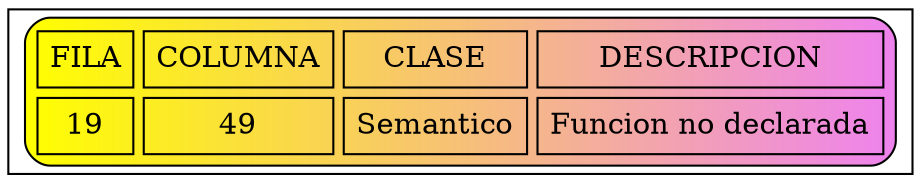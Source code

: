 digraph G{
node [shape=record];
a0 [label=<<TABLE border="1" cellspacing="5" cellpadding="5" style="rounded" bgcolor="yellow:violet">
"<TR><TD>FILA</TD><TD>COLUMNA</TD><TD>CLASE</TD><TD>DESCRIPCION</TD></TR>
<TR><TD>19</TD><TD>49</TD><TD>Semantico</TD><TD>Funcion no declarada</TD></TR>
</TABLE>>];
}